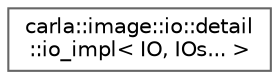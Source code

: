 digraph "类继承关系图"
{
 // INTERACTIVE_SVG=YES
 // LATEX_PDF_SIZE
  bgcolor="transparent";
  edge [fontname=Helvetica,fontsize=10,labelfontname=Helvetica,labelfontsize=10];
  node [fontname=Helvetica,fontsize=10,shape=box,height=0.2,width=0.4];
  rankdir="LR";
  Node0 [id="Node000000",label="carla::image::io::detail\l::io_impl\< IO, IOs... \>",height=0.2,width=0.4,color="grey40", fillcolor="white", style="filled",URL="$d6/d43/structcarla_1_1image_1_1io_1_1detail_1_1io__impl_3_01IO_00_01IOs_8_8_8_01_4.html",tooltip=" "];
}
